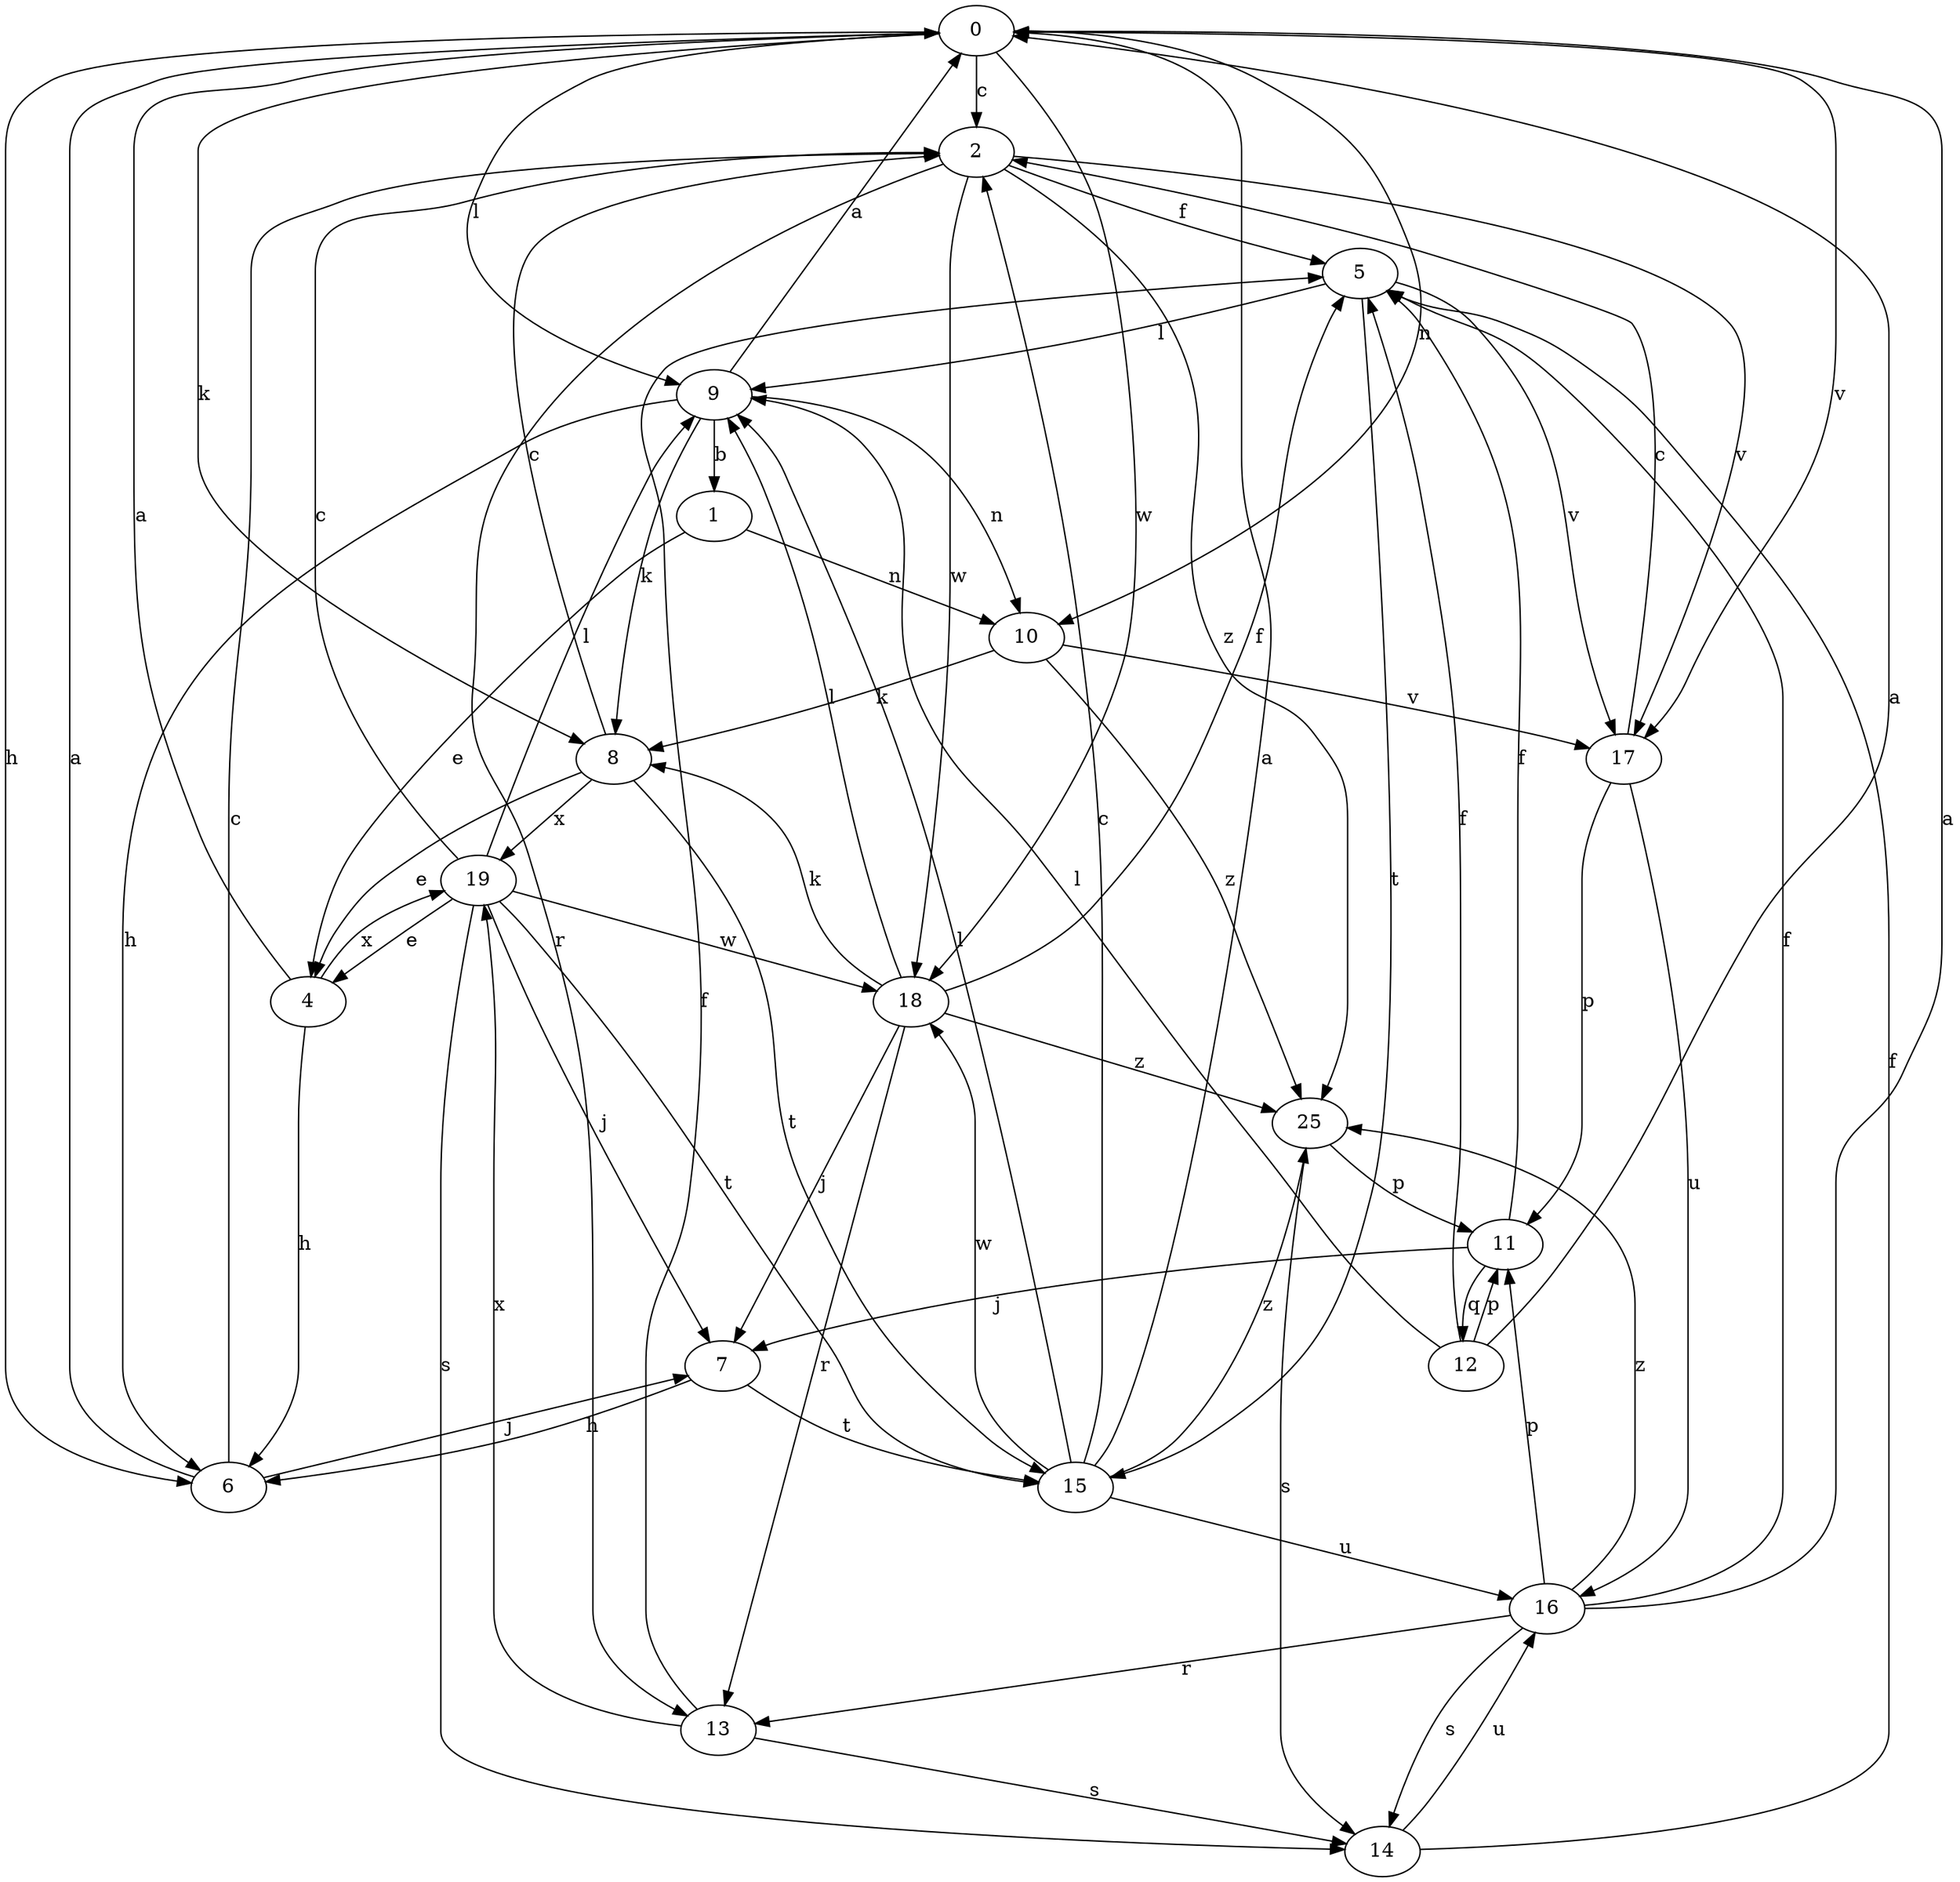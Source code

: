 strict digraph  {
0;
1;
2;
4;
5;
6;
7;
8;
9;
10;
11;
12;
13;
14;
15;
16;
17;
18;
19;
25;
0 -> 2  [label=c];
0 -> 6  [label=h];
0 -> 8  [label=k];
0 -> 9  [label=l];
0 -> 10  [label=n];
0 -> 17  [label=v];
0 -> 18  [label=w];
1 -> 4  [label=e];
1 -> 10  [label=n];
2 -> 5  [label=f];
2 -> 13  [label=r];
2 -> 17  [label=v];
2 -> 18  [label=w];
2 -> 25  [label=z];
4 -> 0  [label=a];
4 -> 6  [label=h];
4 -> 19  [label=x];
5 -> 9  [label=l];
5 -> 15  [label=t];
5 -> 17  [label=v];
6 -> 0  [label=a];
6 -> 2  [label=c];
6 -> 7  [label=j];
7 -> 6  [label=h];
7 -> 15  [label=t];
8 -> 2  [label=c];
8 -> 4  [label=e];
8 -> 15  [label=t];
8 -> 19  [label=x];
9 -> 0  [label=a];
9 -> 1  [label=b];
9 -> 6  [label=h];
9 -> 8  [label=k];
9 -> 10  [label=n];
10 -> 8  [label=k];
10 -> 17  [label=v];
10 -> 25  [label=z];
11 -> 5  [label=f];
11 -> 7  [label=j];
11 -> 12  [label=q];
12 -> 0  [label=a];
12 -> 5  [label=f];
12 -> 9  [label=l];
12 -> 11  [label=p];
13 -> 5  [label=f];
13 -> 14  [label=s];
13 -> 19  [label=x];
14 -> 5  [label=f];
14 -> 16  [label=u];
15 -> 0  [label=a];
15 -> 2  [label=c];
15 -> 9  [label=l];
15 -> 16  [label=u];
15 -> 18  [label=w];
15 -> 25  [label=z];
16 -> 0  [label=a];
16 -> 5  [label=f];
16 -> 11  [label=p];
16 -> 13  [label=r];
16 -> 14  [label=s];
16 -> 25  [label=z];
17 -> 2  [label=c];
17 -> 11  [label=p];
17 -> 16  [label=u];
18 -> 5  [label=f];
18 -> 7  [label=j];
18 -> 8  [label=k];
18 -> 9  [label=l];
18 -> 13  [label=r];
18 -> 25  [label=z];
19 -> 2  [label=c];
19 -> 4  [label=e];
19 -> 7  [label=j];
19 -> 9  [label=l];
19 -> 14  [label=s];
19 -> 15  [label=t];
19 -> 18  [label=w];
25 -> 11  [label=p];
25 -> 14  [label=s];
}
